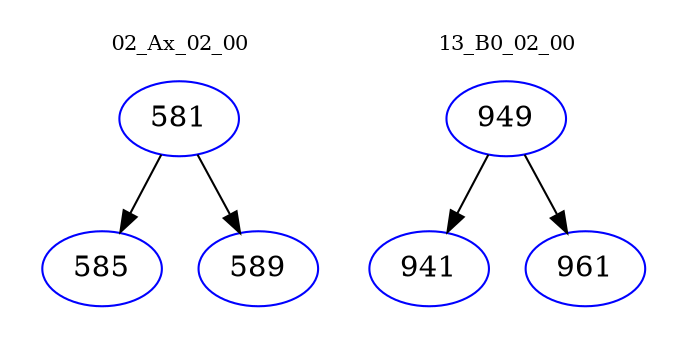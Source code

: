 digraph{
subgraph cluster_0 {
color = white
label = "02_Ax_02_00";
fontsize=10;
T0_581 [label="581", color="blue"]
T0_581 -> T0_585 [color="black"]
T0_585 [label="585", color="blue"]
T0_581 -> T0_589 [color="black"]
T0_589 [label="589", color="blue"]
}
subgraph cluster_1 {
color = white
label = "13_B0_02_00";
fontsize=10;
T1_949 [label="949", color="blue"]
T1_949 -> T1_941 [color="black"]
T1_941 [label="941", color="blue"]
T1_949 -> T1_961 [color="black"]
T1_961 [label="961", color="blue"]
}
}
